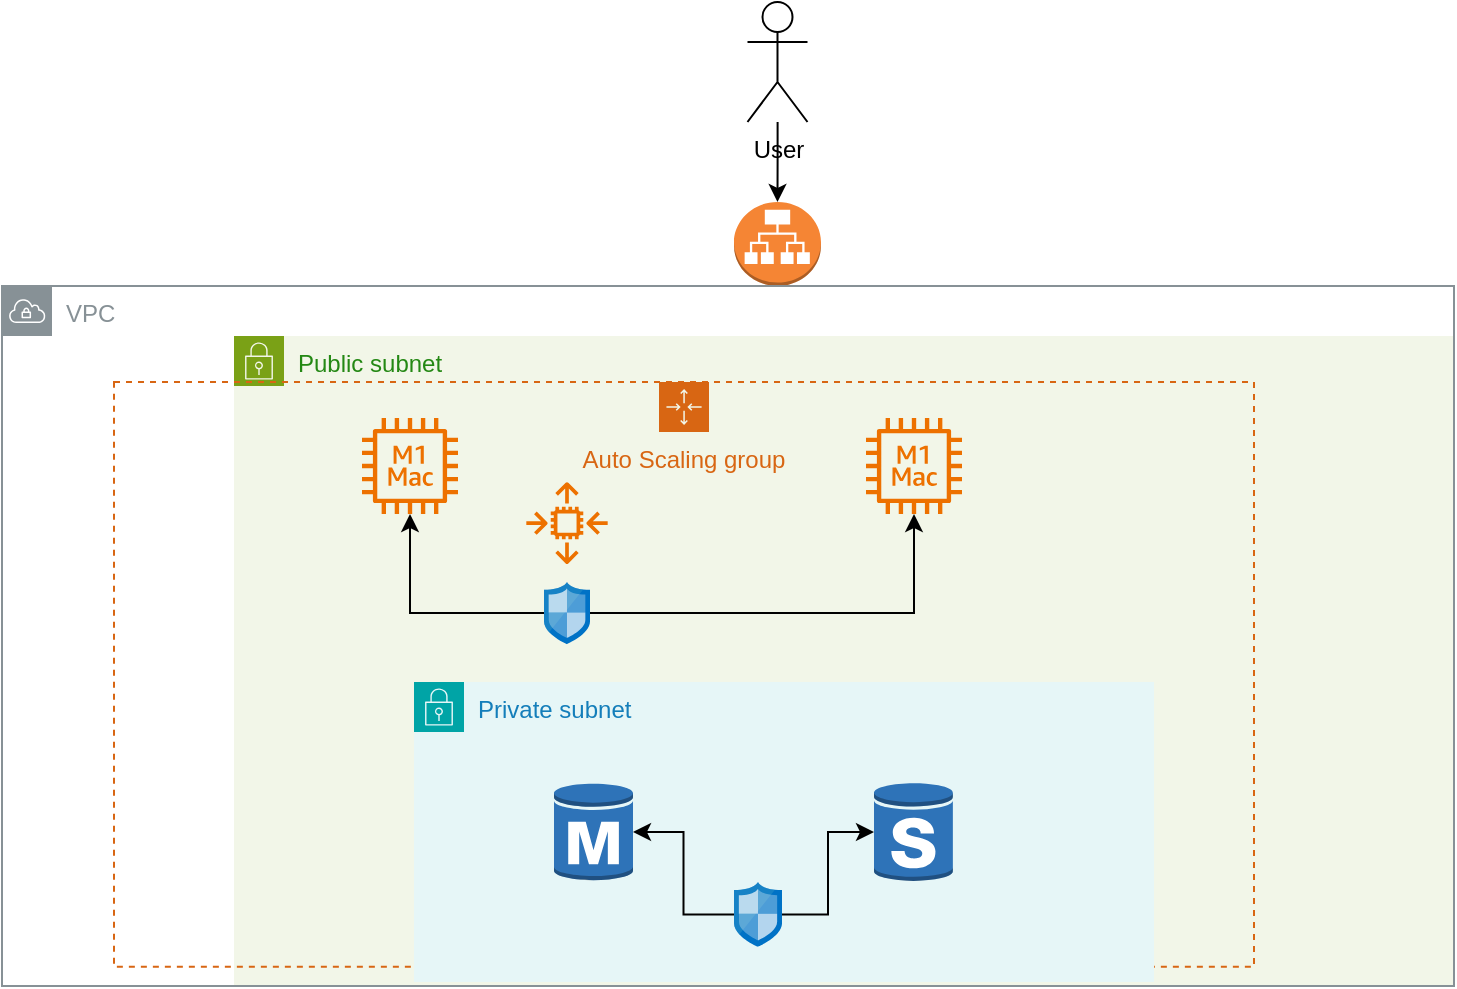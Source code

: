 <mxfile version="26.2.13">
  <diagram name="‫עמוד-1‬" id="F9koiI-dId-FUdCRK4do">
    <mxGraphModel dx="1284" dy="521" grid="1" gridSize="10" guides="1" tooltips="1" connect="1" arrows="1" fold="1" page="1" pageScale="1" pageWidth="827" pageHeight="1169" math="0" shadow="0">
      <root>
        <mxCell id="0" />
        <mxCell id="1" parent="0" />
        <mxCell id="8u_HndGuRmfwxLuXJwRq-1" style="edgeStyle=orthogonalEdgeStyle;rounded=0;orthogonalLoop=1;jettySize=auto;html=1;" parent="1" source="CS0H_vIfwhxHm7cUsHS1-1" target="CS0H_vIfwhxHm7cUsHS1-5" edge="1">
          <mxGeometry relative="1" as="geometry" />
        </mxCell>
        <mxCell id="CS0H_vIfwhxHm7cUsHS1-1" value="User&lt;div&gt;&lt;br&gt;&lt;/div&gt;" style="shape=umlActor;verticalLabelPosition=bottom;verticalAlign=top;html=1;outlineConnect=0;" parent="1" vertex="1">
          <mxGeometry x="426.75" y="30" width="30" height="60" as="geometry" />
        </mxCell>
        <mxCell id="CS0H_vIfwhxHm7cUsHS1-5" value="" style="outlineConnect=0;dashed=0;verticalLabelPosition=bottom;verticalAlign=top;align=center;html=1;shape=mxgraph.aws3.application_load_balancer;fillColor=#F58534;gradientColor=none;" parent="1" vertex="1">
          <mxGeometry x="420" y="130" width="43.5" height="42" as="geometry" />
        </mxCell>
        <mxCell id="CS0H_vIfwhxHm7cUsHS1-18" value="Public subnet" style="points=[[0,0],[0.25,0],[0.5,0],[0.75,0],[1,0],[1,0.25],[1,0.5],[1,0.75],[1,1],[0.75,1],[0.5,1],[0.25,1],[0,1],[0,0.75],[0,0.5],[0,0.25]];outlineConnect=0;gradientColor=none;html=1;whiteSpace=wrap;fontSize=12;fontStyle=0;container=1;pointerEvents=0;collapsible=0;recursiveResize=0;shape=mxgraph.aws4.group;grIcon=mxgraph.aws4.group_security_group;grStroke=0;strokeColor=#7AA116;fillColor=#F2F6E8;verticalAlign=top;align=left;spacingLeft=30;fontColor=#248814;dashed=0;" parent="1" vertex="1">
          <mxGeometry x="170" y="197" width="610" height="325" as="geometry" />
        </mxCell>
        <mxCell id="CS0H_vIfwhxHm7cUsHS1-26" value="VPC" style="sketch=0;outlineConnect=0;gradientColor=none;html=1;whiteSpace=wrap;fontSize=12;fontStyle=0;shape=mxgraph.aws4.group;grIcon=mxgraph.aws4.group_vpc;strokeColor=#879196;fillColor=none;verticalAlign=top;align=left;spacingLeft=30;fontColor=#879196;dashed=0;" parent="CS0H_vIfwhxHm7cUsHS1-18" vertex="1">
          <mxGeometry x="-116" y="-25" width="726" height="350" as="geometry" />
        </mxCell>
        <mxCell id="CS0H_vIfwhxHm7cUsHS1-10" value="Auto Scaling group" style="points=[[0,0],[0.25,0],[0.5,0],[0.75,0],[1,0],[1,0.25],[1,0.5],[1,0.75],[1,1],[0.75,1],[0.5,1],[0.25,1],[0,1],[0,0.75],[0,0.5],[0,0.25]];outlineConnect=0;gradientColor=none;html=1;whiteSpace=wrap;fontSize=12;fontStyle=0;container=1;pointerEvents=0;collapsible=0;recursiveResize=0;shape=mxgraph.aws4.groupCenter;grIcon=mxgraph.aws4.group_auto_scaling_group;grStroke=1;strokeColor=#D86613;fillColor=none;verticalAlign=top;align=center;fontColor=#D86613;dashed=1;spacingTop=25;" parent="CS0H_vIfwhxHm7cUsHS1-18" vertex="1">
          <mxGeometry x="-60" y="23" width="570" height="292.43" as="geometry" />
        </mxCell>
        <mxCell id="CS0H_vIfwhxHm7cUsHS1-13" value="" style="sketch=0;outlineConnect=0;fontColor=#232F3E;gradientColor=none;fillColor=#ED7100;strokeColor=none;dashed=0;verticalLabelPosition=bottom;verticalAlign=top;align=center;html=1;fontSize=12;fontStyle=0;aspect=fixed;pointerEvents=1;shape=mxgraph.aws4.auto_scaling2;" parent="CS0H_vIfwhxHm7cUsHS1-10" vertex="1">
          <mxGeometry x="206" y="50" width="41" height="41" as="geometry" />
        </mxCell>
        <mxCell id="CS0H_vIfwhxHm7cUsHS1-4" value="" style="sketch=0;outlineConnect=0;fontColor=#232F3E;gradientColor=none;fillColor=#ED7100;strokeColor=none;dashed=0;verticalLabelPosition=bottom;verticalAlign=top;align=center;html=1;fontSize=12;fontStyle=0;aspect=fixed;pointerEvents=1;shape=mxgraph.aws4.ec2_m1_mac_instance;" parent="CS0H_vIfwhxHm7cUsHS1-10" vertex="1">
          <mxGeometry x="376" y="18" width="48" height="48" as="geometry" />
        </mxCell>
        <mxCell id="CS0H_vIfwhxHm7cUsHS1-21" style="edgeStyle=orthogonalEdgeStyle;rounded=0;orthogonalLoop=1;jettySize=auto;html=1;" parent="CS0H_vIfwhxHm7cUsHS1-10" source="CS0H_vIfwhxHm7cUsHS1-19" target="CS0H_vIfwhxHm7cUsHS1-4" edge="1">
          <mxGeometry relative="1" as="geometry" />
        </mxCell>
        <mxCell id="CS0H_vIfwhxHm7cUsHS1-19" value="" style="image;sketch=0;aspect=fixed;html=1;points=[];align=center;fontSize=12;image=img/lib/mscae/Network_Security_Groups_Classic.svg;" parent="CS0H_vIfwhxHm7cUsHS1-10" vertex="1">
          <mxGeometry x="215" y="100" width="23" height="31.08" as="geometry" />
        </mxCell>
        <mxCell id="CS0H_vIfwhxHm7cUsHS1-2" value="" style="sketch=0;outlineConnect=0;fontColor=#232F3E;gradientColor=none;fillColor=#ED7100;strokeColor=none;dashed=0;verticalLabelPosition=bottom;verticalAlign=top;align=center;html=1;fontSize=12;fontStyle=0;aspect=fixed;pointerEvents=1;shape=mxgraph.aws4.ec2_m1_mac_instance;" parent="1" vertex="1">
          <mxGeometry x="234" y="238" width="48" height="48" as="geometry" />
        </mxCell>
        <mxCell id="CS0H_vIfwhxHm7cUsHS1-22" style="edgeStyle=orthogonalEdgeStyle;rounded=0;orthogonalLoop=1;jettySize=auto;html=1;" parent="1" source="CS0H_vIfwhxHm7cUsHS1-19" target="CS0H_vIfwhxHm7cUsHS1-2" edge="1">
          <mxGeometry relative="1" as="geometry" />
        </mxCell>
        <mxCell id="CS0H_vIfwhxHm7cUsHS1-27" value="Private subnet" style="points=[[0,0],[0.25,0],[0.5,0],[0.75,0],[1,0],[1,0.25],[1,0.5],[1,0.75],[1,1],[0.75,1],[0.5,1],[0.25,1],[0,1],[0,0.75],[0,0.5],[0,0.25]];outlineConnect=0;gradientColor=none;html=1;whiteSpace=wrap;fontSize=12;fontStyle=0;container=1;pointerEvents=0;collapsible=0;recursiveResize=0;shape=mxgraph.aws4.group;grIcon=mxgraph.aws4.group_security_group;grStroke=0;strokeColor=#00A4A6;fillColor=#E6F6F7;verticalAlign=top;align=left;spacingLeft=30;fontColor=#147EBA;dashed=0;" parent="1" vertex="1">
          <mxGeometry x="260" y="370" width="370" height="150" as="geometry" />
        </mxCell>
        <mxCell id="CS0H_vIfwhxHm7cUsHS1-24" value="" style="outlineConnect=0;dashed=0;verticalLabelPosition=bottom;verticalAlign=top;align=center;html=1;shape=mxgraph.aws3.rds_db_instance_standby_multi_az;fillColor=#2E73B8;gradientColor=none;" parent="CS0H_vIfwhxHm7cUsHS1-27" vertex="1">
          <mxGeometry x="230" y="50" width="39.5" height="50" as="geometry" />
        </mxCell>
        <mxCell id="CS0H_vIfwhxHm7cUsHS1-23" value="" style="outlineConnect=0;dashed=0;verticalLabelPosition=bottom;verticalAlign=top;align=center;html=1;shape=mxgraph.aws3.rds_db_instance;fillColor=#2E73B8;gradientColor=none;" parent="CS0H_vIfwhxHm7cUsHS1-27" vertex="1">
          <mxGeometry x="70" y="50" width="39.5" height="50" as="geometry" />
        </mxCell>
        <mxCell id="CS0H_vIfwhxHm7cUsHS1-31" style="edgeStyle=orthogonalEdgeStyle;rounded=0;orthogonalLoop=1;jettySize=auto;html=1;" parent="CS0H_vIfwhxHm7cUsHS1-27" source="CS0H_vIfwhxHm7cUsHS1-29" target="CS0H_vIfwhxHm7cUsHS1-24" edge="1">
          <mxGeometry relative="1" as="geometry" />
        </mxCell>
        <mxCell id="CS0H_vIfwhxHm7cUsHS1-32" style="edgeStyle=orthogonalEdgeStyle;rounded=0;orthogonalLoop=1;jettySize=auto;html=1;" parent="CS0H_vIfwhxHm7cUsHS1-27" source="CS0H_vIfwhxHm7cUsHS1-29" target="CS0H_vIfwhxHm7cUsHS1-23" edge="1">
          <mxGeometry relative="1" as="geometry" />
        </mxCell>
        <mxCell id="CS0H_vIfwhxHm7cUsHS1-29" value="" style="image;sketch=0;aspect=fixed;html=1;points=[];align=center;fontSize=12;image=img/lib/mscae/Network_Security_Groups_Classic.svg;" parent="CS0H_vIfwhxHm7cUsHS1-27" vertex="1">
          <mxGeometry x="160" y="100" width="24" height="32.43" as="geometry" />
        </mxCell>
      </root>
    </mxGraphModel>
  </diagram>
</mxfile>
